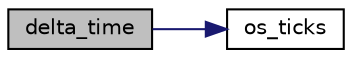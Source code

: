 digraph "delta_time"
{
  edge [fontname="Helvetica",fontsize="10",labelfontname="Helvetica",labelfontsize="10"];
  node [fontname="Helvetica",fontsize="10",shape=record];
  rankdir="LR";
  Node375 [label="delta_time",height=0.2,width=0.4,color="black", fillcolor="grey75", style="filled", fontcolor="black"];
  Node375 -> Node376 [color="midnightblue",fontsize="10",style="solid",fontname="Helvetica"];
  Node376 [label="os_ticks",height=0.2,width=0.4,color="black", fillcolor="white", style="filled",URL="$d4/d74/util_8_c.html#a3da6d2b09e35d569adb7101dffcb5224"];
}
